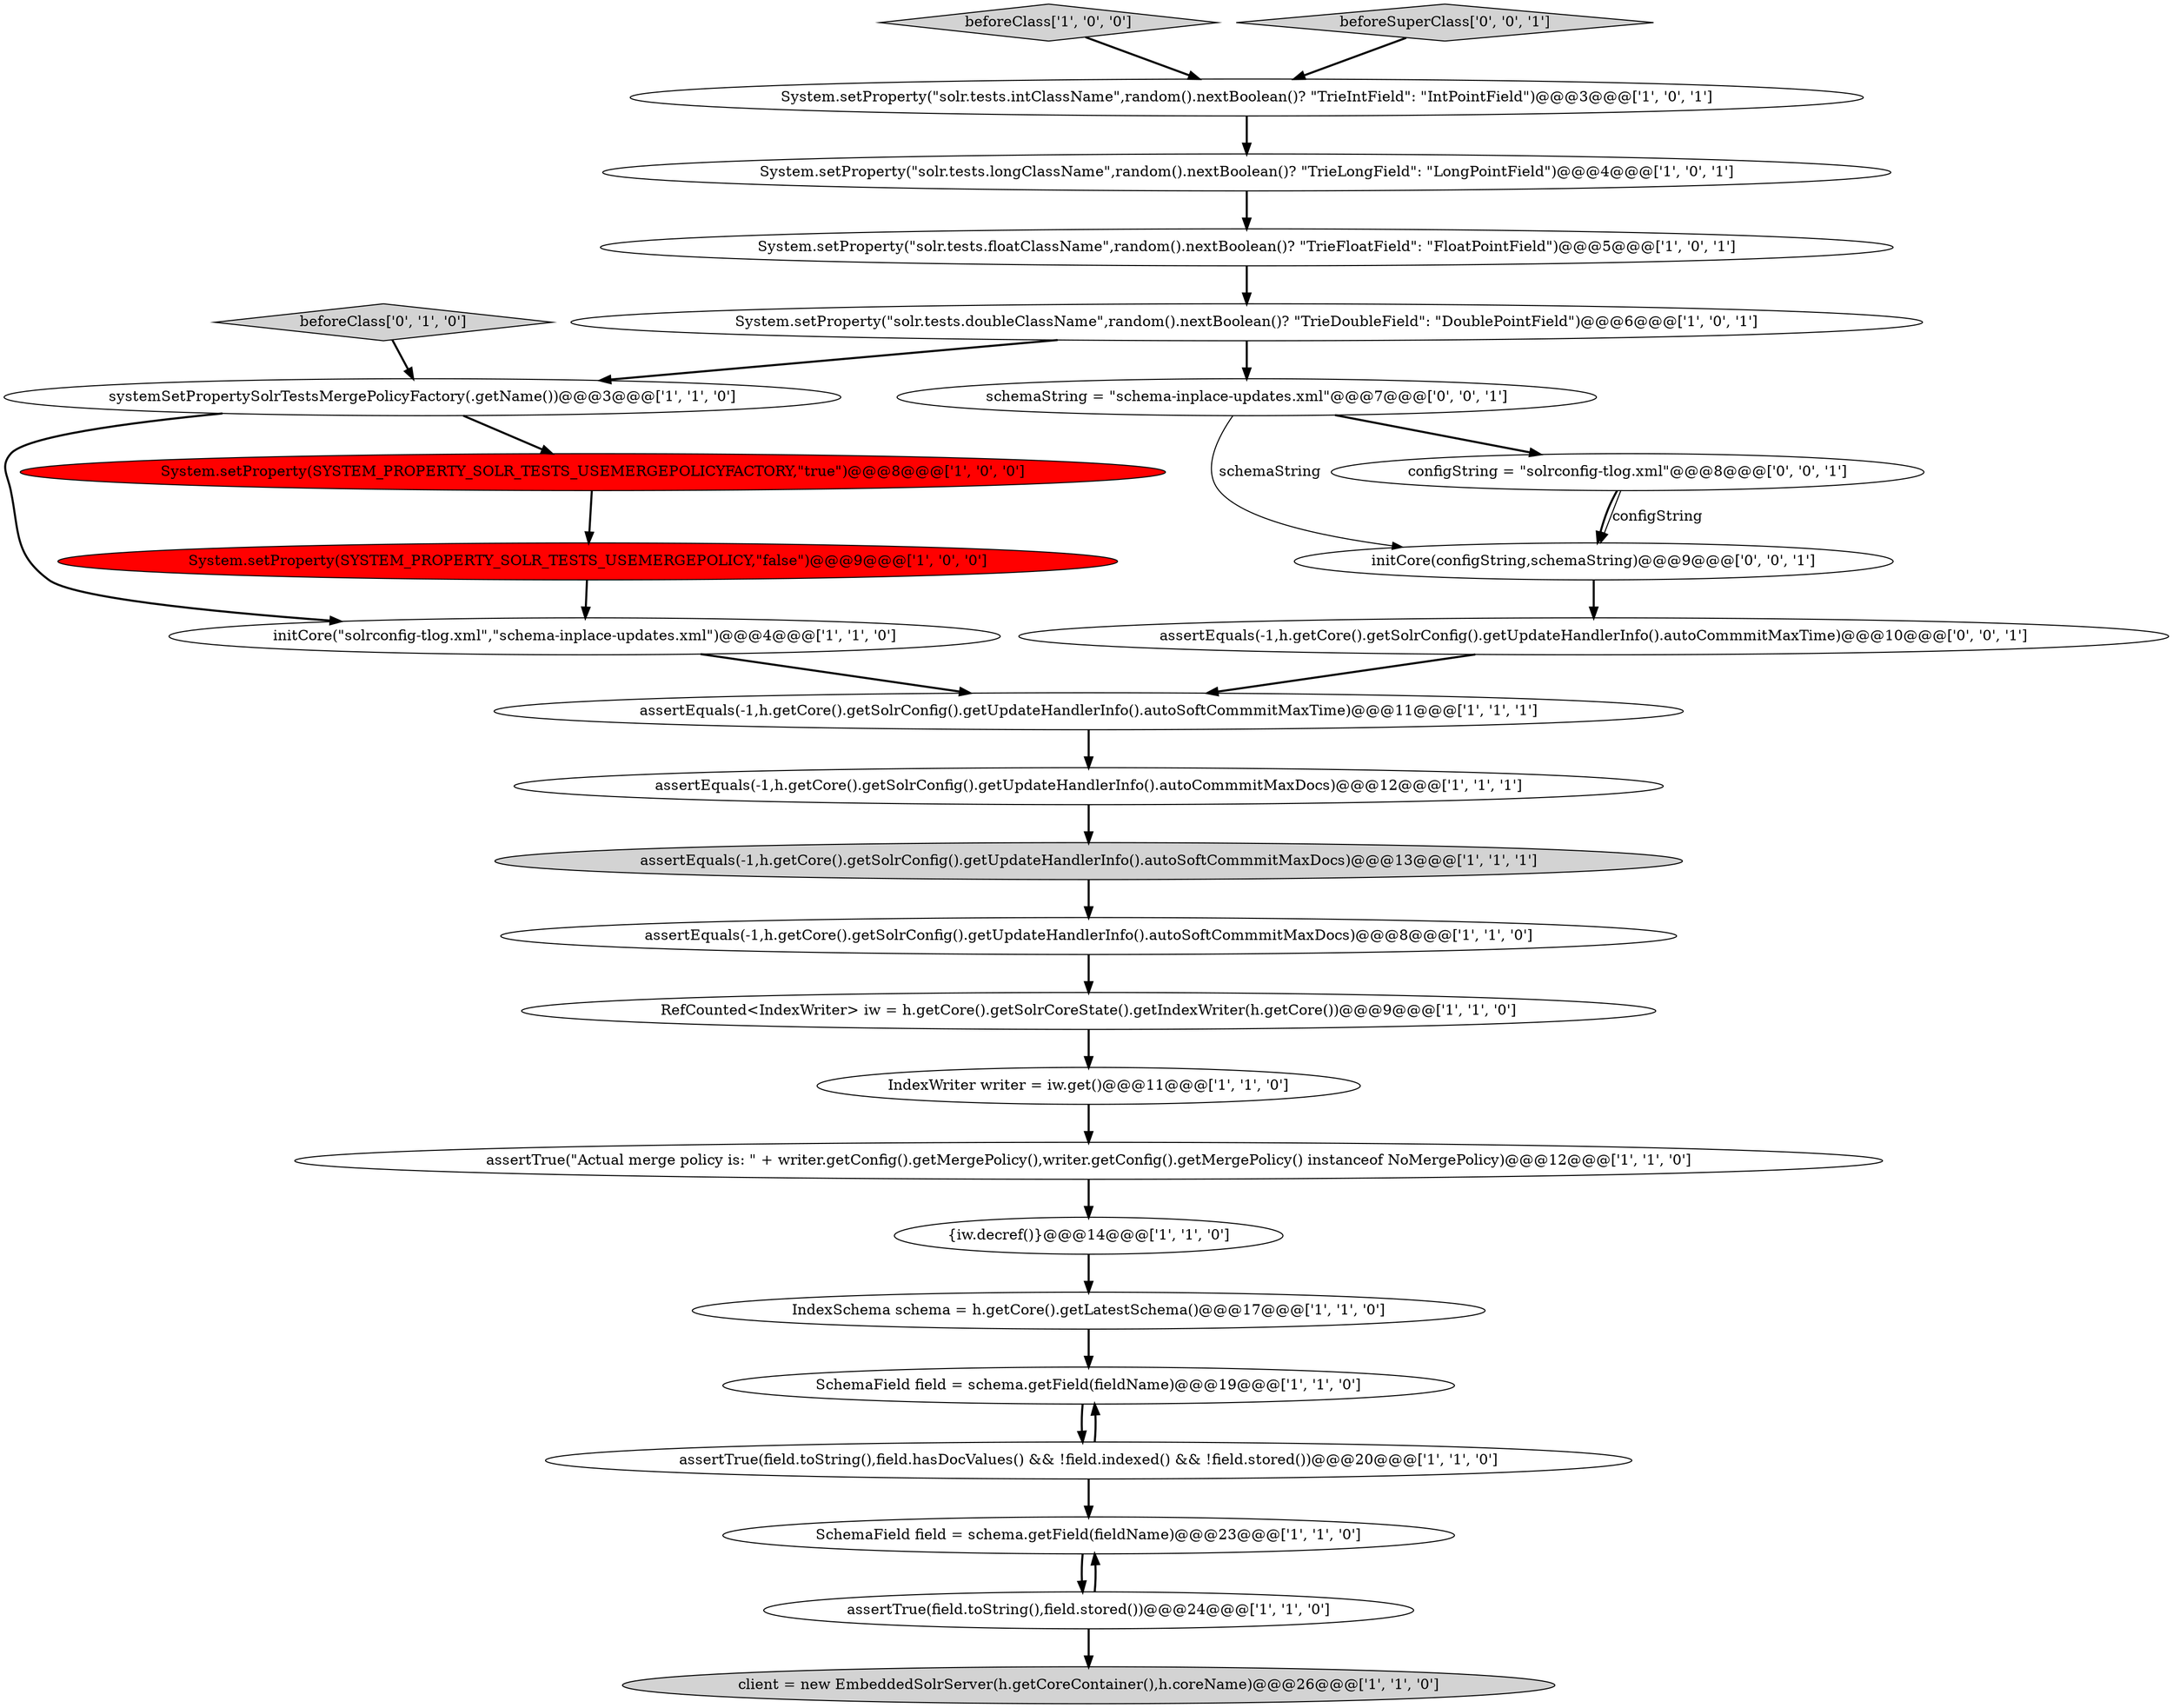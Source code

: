 digraph {
16 [style = filled, label = "IndexWriter writer = iw.get()@@@11@@@['1', '1', '0']", fillcolor = white, shape = ellipse image = "AAA0AAABBB1BBB"];
7 [style = filled, label = "initCore(\"solrconfig-tlog.xml\",\"schema-inplace-updates.xml\")@@@4@@@['1', '1', '0']", fillcolor = white, shape = ellipse image = "AAA0AAABBB1BBB"];
1 [style = filled, label = "assertTrue(field.toString(),field.stored())@@@24@@@['1', '1', '0']", fillcolor = white, shape = ellipse image = "AAA0AAABBB1BBB"];
12 [style = filled, label = "SchemaField field = schema.getField(fieldName)@@@19@@@['1', '1', '0']", fillcolor = white, shape = ellipse image = "AAA0AAABBB1BBB"];
14 [style = filled, label = "beforeClass['1', '0', '0']", fillcolor = lightgray, shape = diamond image = "AAA0AAABBB1BBB"];
5 [style = filled, label = "assertTrue(\"Actual merge policy is: \" + writer.getConfig().getMergePolicy(),writer.getConfig().getMergePolicy() instanceof NoMergePolicy)@@@12@@@['1', '1', '0']", fillcolor = white, shape = ellipse image = "AAA0AAABBB1BBB"];
22 [style = filled, label = "systemSetPropertySolrTestsMergePolicyFactory(.getName())@@@3@@@['1', '1', '0']", fillcolor = white, shape = ellipse image = "AAA0AAABBB1BBB"];
15 [style = filled, label = "assertTrue(field.toString(),field.hasDocValues() && !field.indexed() && !field.stored())@@@20@@@['1', '1', '0']", fillcolor = white, shape = ellipse image = "AAA0AAABBB1BBB"];
24 [style = filled, label = "beforeSuperClass['0', '0', '1']", fillcolor = lightgray, shape = diamond image = "AAA0AAABBB3BBB"];
26 [style = filled, label = "schemaString = \"schema-inplace-updates.xml\"@@@7@@@['0', '0', '1']", fillcolor = white, shape = ellipse image = "AAA0AAABBB3BBB"];
27 [style = filled, label = "initCore(configString,schemaString)@@@9@@@['0', '0', '1']", fillcolor = white, shape = ellipse image = "AAA0AAABBB3BBB"];
28 [style = filled, label = "assertEquals(-1,h.getCore().getSolrConfig().getUpdateHandlerInfo().autoCommmitMaxTime)@@@10@@@['0', '0', '1']", fillcolor = white, shape = ellipse image = "AAA0AAABBB3BBB"];
11 [style = filled, label = "assertEquals(-1,h.getCore().getSolrConfig().getUpdateHandlerInfo().autoCommmitMaxDocs)@@@12@@@['1', '1', '1']", fillcolor = white, shape = ellipse image = "AAA0AAABBB1BBB"];
2 [style = filled, label = "client = new EmbeddedSolrServer(h.getCoreContainer(),h.coreName)@@@26@@@['1', '1', '0']", fillcolor = lightgray, shape = ellipse image = "AAA0AAABBB1BBB"];
4 [style = filled, label = "assertEquals(-1,h.getCore().getSolrConfig().getUpdateHandlerInfo().autoSoftCommmitMaxTime)@@@11@@@['1', '1', '1']", fillcolor = white, shape = ellipse image = "AAA0AAABBB1BBB"];
18 [style = filled, label = "assertEquals(-1,h.getCore().getSolrConfig().getUpdateHandlerInfo().autoSoftCommmitMaxDocs)@@@8@@@['1', '1', '0']", fillcolor = white, shape = ellipse image = "AAA0AAABBB1BBB"];
23 [style = filled, label = "beforeClass['0', '1', '0']", fillcolor = lightgray, shape = diamond image = "AAA0AAABBB2BBB"];
17 [style = filled, label = "System.setProperty(\"solr.tests.longClassName\",random().nextBoolean()? \"TrieLongField\": \"LongPointField\")@@@4@@@['1', '0', '1']", fillcolor = white, shape = ellipse image = "AAA0AAABBB1BBB"];
13 [style = filled, label = "assertEquals(-1,h.getCore().getSolrConfig().getUpdateHandlerInfo().autoSoftCommmitMaxDocs)@@@13@@@['1', '1', '1']", fillcolor = lightgray, shape = ellipse image = "AAA0AAABBB1BBB"];
10 [style = filled, label = "SchemaField field = schema.getField(fieldName)@@@23@@@['1', '1', '0']", fillcolor = white, shape = ellipse image = "AAA0AAABBB1BBB"];
8 [style = filled, label = "System.setProperty(\"solr.tests.intClassName\",random().nextBoolean()? \"TrieIntField\": \"IntPointField\")@@@3@@@['1', '0', '1']", fillcolor = white, shape = ellipse image = "AAA0AAABBB1BBB"];
6 [style = filled, label = "System.setProperty(SYSTEM_PROPERTY_SOLR_TESTS_USEMERGEPOLICY,\"false\")@@@9@@@['1', '0', '0']", fillcolor = red, shape = ellipse image = "AAA1AAABBB1BBB"];
19 [style = filled, label = "IndexSchema schema = h.getCore().getLatestSchema()@@@17@@@['1', '1', '0']", fillcolor = white, shape = ellipse image = "AAA0AAABBB1BBB"];
3 [style = filled, label = "System.setProperty(\"solr.tests.floatClassName\",random().nextBoolean()? \"TrieFloatField\": \"FloatPointField\")@@@5@@@['1', '0', '1']", fillcolor = white, shape = ellipse image = "AAA0AAABBB1BBB"];
20 [style = filled, label = "RefCounted<IndexWriter> iw = h.getCore().getSolrCoreState().getIndexWriter(h.getCore())@@@9@@@['1', '1', '0']", fillcolor = white, shape = ellipse image = "AAA0AAABBB1BBB"];
21 [style = filled, label = "System.setProperty(\"solr.tests.doubleClassName\",random().nextBoolean()? \"TrieDoubleField\": \"DoublePointField\")@@@6@@@['1', '0', '1']", fillcolor = white, shape = ellipse image = "AAA0AAABBB1BBB"];
9 [style = filled, label = "{iw.decref()}@@@14@@@['1', '1', '0']", fillcolor = white, shape = ellipse image = "AAA0AAABBB1BBB"];
25 [style = filled, label = "configString = \"solrconfig-tlog.xml\"@@@8@@@['0', '0', '1']", fillcolor = white, shape = ellipse image = "AAA0AAABBB3BBB"];
0 [style = filled, label = "System.setProperty(SYSTEM_PROPERTY_SOLR_TESTS_USEMERGEPOLICYFACTORY,\"true\")@@@8@@@['1', '0', '0']", fillcolor = red, shape = ellipse image = "AAA1AAABBB1BBB"];
15->10 [style = bold, label=""];
5->9 [style = bold, label=""];
19->12 [style = bold, label=""];
0->6 [style = bold, label=""];
27->28 [style = bold, label=""];
26->25 [style = bold, label=""];
12->15 [style = bold, label=""];
7->4 [style = bold, label=""];
22->7 [style = bold, label=""];
8->17 [style = bold, label=""];
25->27 [style = bold, label=""];
18->20 [style = bold, label=""];
21->26 [style = bold, label=""];
25->27 [style = solid, label="configString"];
23->22 [style = bold, label=""];
22->0 [style = bold, label=""];
20->16 [style = bold, label=""];
21->22 [style = bold, label=""];
11->13 [style = bold, label=""];
17->3 [style = bold, label=""];
16->5 [style = bold, label=""];
9->19 [style = bold, label=""];
3->21 [style = bold, label=""];
15->12 [style = bold, label=""];
1->2 [style = bold, label=""];
14->8 [style = bold, label=""];
24->8 [style = bold, label=""];
6->7 [style = bold, label=""];
4->11 [style = bold, label=""];
10->1 [style = bold, label=""];
1->10 [style = bold, label=""];
26->27 [style = solid, label="schemaString"];
13->18 [style = bold, label=""];
28->4 [style = bold, label=""];
}
